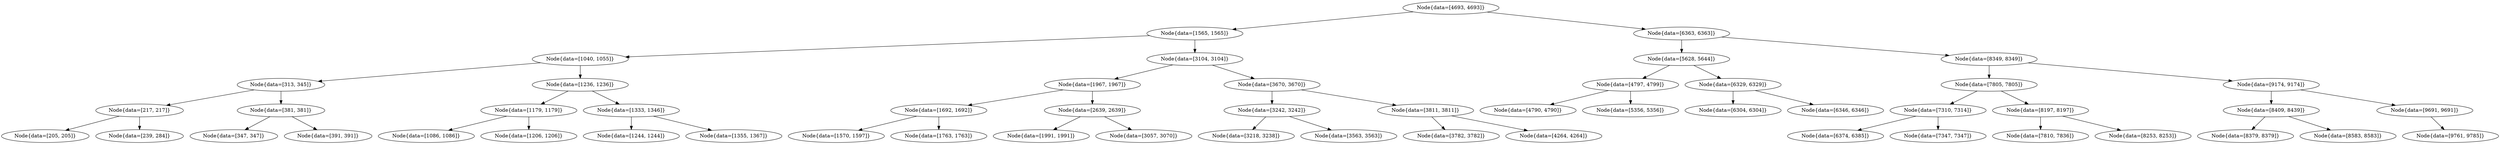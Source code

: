 digraph G{
1305127282 [label="Node{data=[4693, 4693]}"]
1305127282 -> 1074776936
1074776936 [label="Node{data=[1565, 1565]}"]
1074776936 -> 127454677
127454677 [label="Node{data=[1040, 1055]}"]
127454677 -> 1633545323
1633545323 [label="Node{data=[313, 345]}"]
1633545323 -> 2042910731
2042910731 [label="Node{data=[217, 217]}"]
2042910731 -> 1202620624
1202620624 [label="Node{data=[205, 205]}"]
2042910731 -> 102306709
102306709 [label="Node{data=[239, 284]}"]
1633545323 -> 145332617
145332617 [label="Node{data=[381, 381]}"]
145332617 -> 1408666775
1408666775 [label="Node{data=[347, 347]}"]
145332617 -> 1613592113
1613592113 [label="Node{data=[391, 391]}"]
127454677 -> 778458138
778458138 [label="Node{data=[1236, 1236]}"]
778458138 -> 1791485326
1791485326 [label="Node{data=[1179, 1179]}"]
1791485326 -> 221404789
221404789 [label="Node{data=[1086, 1086]}"]
1791485326 -> 103099676
103099676 [label="Node{data=[1206, 1206]}"]
778458138 -> 452947782
452947782 [label="Node{data=[1333, 1346]}"]
452947782 -> 1338053122
1338053122 [label="Node{data=[1244, 1244]}"]
452947782 -> 1344224377
1344224377 [label="Node{data=[1355, 1367]}"]
1074776936 -> 2138941099
2138941099 [label="Node{data=[3104, 3104]}"]
2138941099 -> 504980317
504980317 [label="Node{data=[1967, 1967]}"]
504980317 -> 1502557086
1502557086 [label="Node{data=[1692, 1692]}"]
1502557086 -> 1884954658
1884954658 [label="Node{data=[1570, 1597]}"]
1502557086 -> 1644202108
1644202108 [label="Node{data=[1763, 1763]}"]
504980317 -> 936778986
936778986 [label="Node{data=[2639, 2639]}"]
936778986 -> 392546893
392546893 [label="Node{data=[1991, 1991]}"]
936778986 -> 908047283
908047283 [label="Node{data=[3057, 3070]}"]
2138941099 -> 1354403428
1354403428 [label="Node{data=[3670, 3670]}"]
1354403428 -> 1460468181
1460468181 [label="Node{data=[3242, 3242]}"]
1460468181 -> 1854043867
1854043867 [label="Node{data=[3218, 3238]}"]
1460468181 -> 625726099
625726099 [label="Node{data=[3563, 3563]}"]
1354403428 -> 554086896
554086896 [label="Node{data=[3811, 3811]}"]
554086896 -> 292828756
292828756 [label="Node{data=[3782, 3782]}"]
554086896 -> 1815981583
1815981583 [label="Node{data=[4264, 4264]}"]
1305127282 -> 395916881
395916881 [label="Node{data=[6363, 6363]}"]
395916881 -> 59018339
59018339 [label="Node{data=[5628, 5644]}"]
59018339 -> 871550161
871550161 [label="Node{data=[4797, 4799]}"]
871550161 -> 842944886
842944886 [label="Node{data=[4790, 4790]}"]
871550161 -> 1825297118
1825297118 [label="Node{data=[5356, 5356]}"]
59018339 -> 1267444912
1267444912 [label="Node{data=[6329, 6329]}"]
1267444912 -> 1857709396
1857709396 [label="Node{data=[6304, 6304]}"]
1267444912 -> 776944660
776944660 [label="Node{data=[6346, 6346]}"]
395916881 -> 471877153
471877153 [label="Node{data=[8349, 8349]}"]
471877153 -> 173573945
173573945 [label="Node{data=[7805, 7805]}"]
173573945 -> 930464739
930464739 [label="Node{data=[7310, 7314]}"]
930464739 -> 1619916421
1619916421 [label="Node{data=[6374, 6385]}"]
930464739 -> 2122491387
2122491387 [label="Node{data=[7347, 7347]}"]
173573945 -> 816677981
816677981 [label="Node{data=[8197, 8197]}"]
816677981 -> 694039408
694039408 [label="Node{data=[7810, 7836]}"]
816677981 -> 644399360
644399360 [label="Node{data=[8253, 8253]}"]
471877153 -> 1303250251
1303250251 [label="Node{data=[9174, 9174]}"]
1303250251 -> 293470159
293470159 [label="Node{data=[8409, 8439]}"]
293470159 -> 1239456547
1239456547 [label="Node{data=[8379, 8379]}"]
293470159 -> 694166494
694166494 [label="Node{data=[8583, 8583]}"]
1303250251 -> 341442532
341442532 [label="Node{data=[9691, 9691]}"]
341442532 -> 1789192487
1789192487 [label="Node{data=[9761, 9785]}"]
}